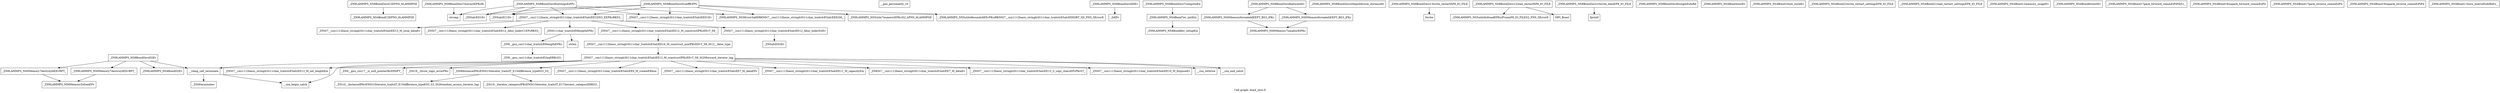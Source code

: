 digraph "Call graph: bond_zero.ll" {
	label="Call graph: bond_zero.ll";

	Node0x555c0eb0abe0 [shape=record,label="{_ZN9LAMMPS_NS8BondZeroC2EPNS_6LAMMPSE}"];
	Node0x555c0eb0abe0 -> Node0x555c0eabfdc0;
	Node0x555c0eabfdc0 [shape=record,label="{_ZN9LAMMPS_NS4BondC2EPNS_6LAMMPSE}"];
	Node0x555c0eac0a10 [shape=record,label="{_ZN9LAMMPS_NS8BondZeroD2Ev}"];
	Node0x555c0eac0a10 -> Node0x555c0eabfd40;
	Node0x555c0eac0a10 -> Node0x555c0eadf010;
	Node0x555c0eac0a10 -> Node0x555c0eaec040;
	Node0x555c0eac0a10 -> Node0x555c0eadd140;
	Node0x555c0eabfd40 [shape=record,label="{_ZN9LAMMPS_NS6Memory7destroyIiEEvRPT_}"];
	Node0x555c0eabfd40 -> Node0x555c0eac47f0;
	Node0x555c0eb0b350 [shape=record,label="{__gxx_personality_v0}"];
	Node0x555c0eadd140 [shape=record,label="{__clang_call_terminate}"];
	Node0x555c0eadd140 -> Node0x555c0eae6190;
	Node0x555c0eadd140 -> Node0x555c0ea802d0;
	Node0x555c0eae6190 [shape=record,label="{__cxa_begin_catch}"];
	Node0x555c0ea802d0 [shape=record,label="{_ZSt9terminatev}"];
	Node0x555c0eadf010 [shape=record,label="{_ZN9LAMMPS_NS6Memory7destroyIdEEvRPT_}"];
	Node0x555c0eadf010 -> Node0x555c0eac47f0;
	Node0x555c0eaec040 [shape=record,label="{_ZN9LAMMPS_NS4BondD2Ev}"];
	Node0x555c0ead6550 [shape=record,label="{_ZN9LAMMPS_NS8BondZeroD0Ev}"];
	Node0x555c0ead6550 -> Node0x555c0eac81c0;
	Node0x555c0eac81c0 [shape=record,label="{_ZdlPv}"];
	Node0x555c0eac9990 [shape=record,label="{_ZN9LAMMPS_NS8BondZero7computeEii}"];
	Node0x555c0eac9990 -> Node0x555c0eacafe0;
	Node0x555c0eacafe0 [shape=record,label="{_ZN9LAMMPS_NS4Bond7ev_initEiii}"];
	Node0x555c0eacafe0 -> Node0x555c0eaccb90;
	Node0x555c0eadb050 [shape=record,label="{_ZNSaIcED1Ev}"];
	Node0x555c0eae0b30 [shape=record,label="{strcmp}"];
	Node0x555c0eadd8a0 [shape=record,label="{_ZN9LAMMPS_NS8BondZero8allocateEv}"];
	Node0x555c0eadd8a0 -> Node0x555c0eadfd60;
	Node0x555c0eadd8a0 -> Node0x555c0eae2200;
	Node0x555c0eacd130 [shape=record,label="{_ZN9LAMMPS_NS8BondZero8settingsEiPPc}"];
	Node0x555c0eacd130 -> Node0x555c0eacd810;
	Node0x555c0eacd130 -> Node0x555c0eace150;
	Node0x555c0eacd130 -> Node0x555c0eadb050;
	Node0x555c0eacd130 -> Node0x555c0eacf580;
	Node0x555c0eacd130 -> Node0x555c0eaceb30;
	Node0x555c0eacd130 -> Node0x555c0eae0b30;
	Node0x555c0eaceb30 [shape=record,label="{_ZN9LAMMPS_NS5Error3allERKNSt7__cxx1112basic_stringIcSt11char_traitsIcESaIcEEEiS8_}"];
	Node0x555c0eacd810 [shape=record,label="{_ZNSaIcEC1Ev}"];
	Node0x555c0eace150 [shape=record,label="{_ZNSt7__cxx1112basic_stringIcSt11char_traitsIcESaIcEEC2IS3_EEPKcRKS3_}"];
	Node0x555c0eace150 -> Node0x555c0ead4e80;
	Node0x555c0eace150 -> Node0x555c0ead71c0;
	Node0x555c0eace150 -> Node0x555c0ead86f0;
	Node0x555c0eace150 -> Node0x555c0ead93d0;
	Node0x555c0eace150 -> Node0x555c0eada920;
	Node0x555c0eacf580 [shape=record,label="{_ZNSt7__cxx1112basic_stringIcSt11char_traitsIcESaIcEED1Ev}"];
	Node0x555c0eadfd60 [shape=record,label="{_ZN9LAMMPS_NS6Memory6createIdEEPT_RS3_iPKc}"];
	Node0x555c0eadfd60 -> Node0x555c0eae46b0;
	Node0x555c0eae2200 [shape=record,label="{_ZN9LAMMPS_NS6Memory6createIiEEPT_RS3_iPKc}"];
	Node0x555c0eae2200 -> Node0x555c0eae46b0;
	Node0x555c0eae6370 [shape=record,label="{_ZN9LAMMPS_NS8BondZero5coeffEiPPc}"];
	Node0x555c0eae6370 -> Node0x555c0eacd810;
	Node0x555c0eae6370 -> Node0x555c0eace150;
	Node0x555c0eae6370 -> Node0x555c0eadb050;
	Node0x555c0eae6370 -> Node0x555c0eacf580;
	Node0x555c0eae6370 -> Node0x555c0eaceb30;
	Node0x555c0eae6370 -> Node0x555c0eae7620;
	Node0x555c0eae6370 -> Node0x555c0eae6b30;
	Node0x555c0eae6b30 [shape=record,label="{_ZN9LAMMPS_NS5utils6boundsIiEEvPKciRKNSt7__cxx1112basic_stringIcSt11char_traitsIcESaIcEEEllRT_SD_PNS_5ErrorE}"];
	Node0x555c0eae7620 [shape=record,label="{_ZN9LAMMPS_NS5utils7numericEPKciS2_bPNS_6LAMMPSE}"];
	Node0x555c0eaec860 [shape=record,label="{_ZN9LAMMPS_NS8BondZero20equilibrium_distanceEi}"];
	Node0x555c0eaed0f0 [shape=record,label="{_ZN9LAMMPS_NS8BondZero13write_restartEP8_IO_FILE}"];
	Node0x555c0eaed0f0 -> Node0x555c0eaee2c0;
	Node0x555c0eaee2c0 [shape=record,label="{fwrite}"];
	Node0x555c0eaf09e0 [shape=record,label="{_ZN9LAMMPS_NS8BondZero12read_restartEP8_IO_FILE}"];
	Node0x555c0eaf09e0 -> Node0x555c0eaf5f10;
	Node0x555c0eaf09e0 -> Node0x555c0eaf8430;
	Node0x555c0eaf5f10 [shape=record,label="{_ZN9LAMMPS_NS5utils6sfreadEPKciPvmmP8_IO_FILES2_PNS_5ErrorE}"];
	Node0x555c0eaf8430 [shape=record,label="{MPI_Bcast}"];
	Node0x555c0eafa820 [shape=record,label="{_ZN9LAMMPS_NS8BondZero10write_dataEP8_IO_FILE}"];
	Node0x555c0eafa820 -> Node0x555c0eafb6e0;
	Node0x555c0eafb6e0 [shape=record,label="{fprintf}"];
	Node0x555c0eafdd40 [shape=record,label="{_ZN9LAMMPS_NS8BondZero6singleEidiiRd}"];
	Node0x555c0ead92e0 [shape=record,label="{_ZN9LAMMPS_NS8BondZero7extractEPKcRi}"];
	Node0x555c0ead92e0 -> Node0x555c0eae0b30;
	Node0x555c0eada830 [shape=record,label="{_ZN9LAMMPS_NS4Bond4initEv}"];
	Node0x555c0eb01a70 [shape=record,label="{_ZN9LAMMPS_NS4Bond10init_styleEv}"];
	Node0x555c0eb02cf0 [shape=record,label="{_ZN9LAMMPS_NS4Bond22write_restart_settingsEP8_IO_FILE}"];
	Node0x555c0eb03770 [shape=record,label="{_ZN9LAMMPS_NS4Bond21read_restart_settingsEP8_IO_FILE}"];
	Node0x555c0eb04670 [shape=record,label="{_ZN9LAMMPS_NS4Bond12memory_usageEv}"];
	Node0x555c0eb05b00 [shape=record,label="{_ZN9LAMMPS_NS4Bond6reinitEv}"];
	Node0x555c0eb03660 [shape=record,label="{_ZN9LAMMPS_NS4Bond17pack_forward_commEiPiPdiS1_}"];
	Node0x555c0eb07390 [shape=record,label="{_ZN9LAMMPS_NS4Bond19unpack_forward_commEiiPd}"];
	Node0x555c0eb0a880 [shape=record,label="{_ZN9LAMMPS_NS4Bond17pack_reverse_commEiiPd}"];
	Node0x555c0eafa690 [shape=record,label="{_ZN9LAMMPS_NS4Bond19unpack_reverse_commEiPiPd}"];
	Node0x555c0eac53b0 [shape=record,label="{_ZN9LAMMPS_NS4Bond11born_matrixEidiiRdS1_}"];
	Node0x555c0eaccb90 [shape=record,label="{_ZN9LAMMPS_NS4Bond8ev_setupEiii}"];
	Node0x555c0eac47f0 [shape=record,label="{_ZN9LAMMPS_NS6Memory5sfreeEPv}"];
	Node0x555c0ead4e80 [shape=record,label="{_ZNSt7__cxx1112basic_stringIcSt11char_traitsIcESaIcEE13_M_local_dataEv}"];
	Node0x555c0ead71c0 [shape=record,label="{_ZNSt7__cxx1112basic_stringIcSt11char_traitsIcESaIcEE12_Alloc_hiderC1EPcRKS3_}"];
	Node0x555c0ead93d0 [shape=record,label="{_ZNSt7__cxx1112basic_stringIcSt11char_traitsIcESaIcEE12_M_constructIPKcEEvT_S8_}"];
	Node0x555c0ead93d0 -> Node0x555c0eaeaa10;
	Node0x555c0ead86f0 [shape=record,label="{_ZNSt11char_traitsIcE6lengthEPKc}"];
	Node0x555c0ead86f0 -> Node0x555c0eacd200;
	Node0x555c0ead86f0 -> Node0x555c0eacb760;
	Node0x555c0eada920 [shape=record,label="{_ZNSt7__cxx1112basic_stringIcSt11char_traitsIcESaIcEE12_Alloc_hiderD2Ev}"];
	Node0x555c0eada920 -> Node0x555c0eaf8260;
	Node0x555c0eaeaa10 [shape=record,label="{_ZNSt7__cxx1112basic_stringIcSt11char_traitsIcESaIcEE16_M_construct_auxIPKcEEvT_S8_St12__false_type}"];
	Node0x555c0eaeaa10 -> Node0x555c0eb06e60;
	Node0x555c0eb06e60 [shape=record,label="{_ZNSt7__cxx1112basic_stringIcSt11char_traitsIcESaIcEE12_M_constructIPKcEEvT_S8_St20forward_iterator_tag}"];
	Node0x555c0eb06e60 -> Node0x555c0eae55a0;
	Node0x555c0eb06e60 -> Node0x555c0eaf6760;
	Node0x555c0eb06e60 -> Node0x555c0eace970;
	Node0x555c0eb06e60 -> Node0x555c0eac0c80;
	Node0x555c0eb06e60 -> Node0x555c0ead6310;
	Node0x555c0eb06e60 -> Node0x555c0ead3440;
	Node0x555c0eb06e60 -> Node0x555c0eabea90;
	Node0x555c0eb06e60 -> Node0x555c0eae57e0;
	Node0x555c0eb06e60 -> Node0x555c0eae6190;
	Node0x555c0eb06e60 -> Node0x555c0eae5860;
	Node0x555c0eb06e60 -> Node0x555c0eaee5b0;
	Node0x555c0eb06e60 -> Node0x555c0eb03e50;
	Node0x555c0eb06e60 -> Node0x555c0eb03ed0;
	Node0x555c0eb06e60 -> Node0x555c0eadd140;
	Node0x555c0eae55a0 [shape=record,label="{_ZN9__gnu_cxx17__is_null_pointerIKcEEbPT_}"];
	Node0x555c0eaf6760 [shape=record,label="{_ZSt19__throw_logic_errorPKc}"];
	Node0x555c0eace970 [shape=record,label="{_ZSt8distanceIPKcENSt15iterator_traitsIT_E15difference_typeES3_S3_}"];
	Node0x555c0eace970 -> Node0x555c0eb06ca0;
	Node0x555c0eace970 -> Node0x555c0eb12f40;
	Node0x555c0ead6310 [shape=record,label="{_ZNSt7__cxx1112basic_stringIcSt11char_traitsIcESaIcEE7_M_dataEPc}"];
	Node0x555c0eac0c80 [shape=record,label="{_ZNSt7__cxx1112basic_stringIcSt11char_traitsIcESaIcEE9_M_createERmm}"];
	Node0x555c0ead3440 [shape=record,label="{_ZNSt7__cxx1112basic_stringIcSt11char_traitsIcESaIcEE11_M_capacityEm}"];
	Node0x555c0eae57e0 [shape=record,label="{_ZNSt7__cxx1112basic_stringIcSt11char_traitsIcESaIcEE13_S_copy_charsEPcPKcS7_}"];
	Node0x555c0eabea90 [shape=record,label="{_ZNKSt7__cxx1112basic_stringIcSt11char_traitsIcESaIcEE7_M_dataEv}"];
	Node0x555c0eae5860 [shape=record,label="{_ZNSt7__cxx1112basic_stringIcSt11char_traitsIcESaIcEE10_M_disposeEv}"];
	Node0x555c0eaee5b0 [shape=record,label="{__cxa_rethrow}"];
	Node0x555c0eb03e50 [shape=record,label="{__cxa_end_catch}"];
	Node0x555c0eb03ed0 [shape=record,label="{_ZNSt7__cxx1112basic_stringIcSt11char_traitsIcESaIcEE13_M_set_lengthEm}"];
	Node0x555c0eb12f40 [shape=record,label="{_ZSt10__distanceIPKcENSt15iterator_traitsIT_E15difference_typeES3_S3_St26random_access_iterator_tag}"];
	Node0x555c0eb06ca0 [shape=record,label="{_ZSt19__iterator_categoryIPKcENSt15iterator_traitsIT_E17iterator_categoryERKS3_}"];
	Node0x555c0eacd200 [shape=record,label="{_ZN9__gnu_cxx11char_traitsIcE6lengthEPKc}"];
	Node0x555c0eacd200 -> Node0x555c0eb12fc0;
	Node0x555c0eacb760 [shape=record,label="{strlen}"];
	Node0x555c0eb12fc0 [shape=record,label="{_ZN9__gnu_cxx11char_traitsIcE2eqERKcS3_}"];
	Node0x555c0eaf8260 [shape=record,label="{_ZNSaIcED2Ev}"];
	Node0x555c0eae46b0 [shape=record,label="{_ZN9LAMMPS_NS6Memory7smallocElPKc}"];
}

